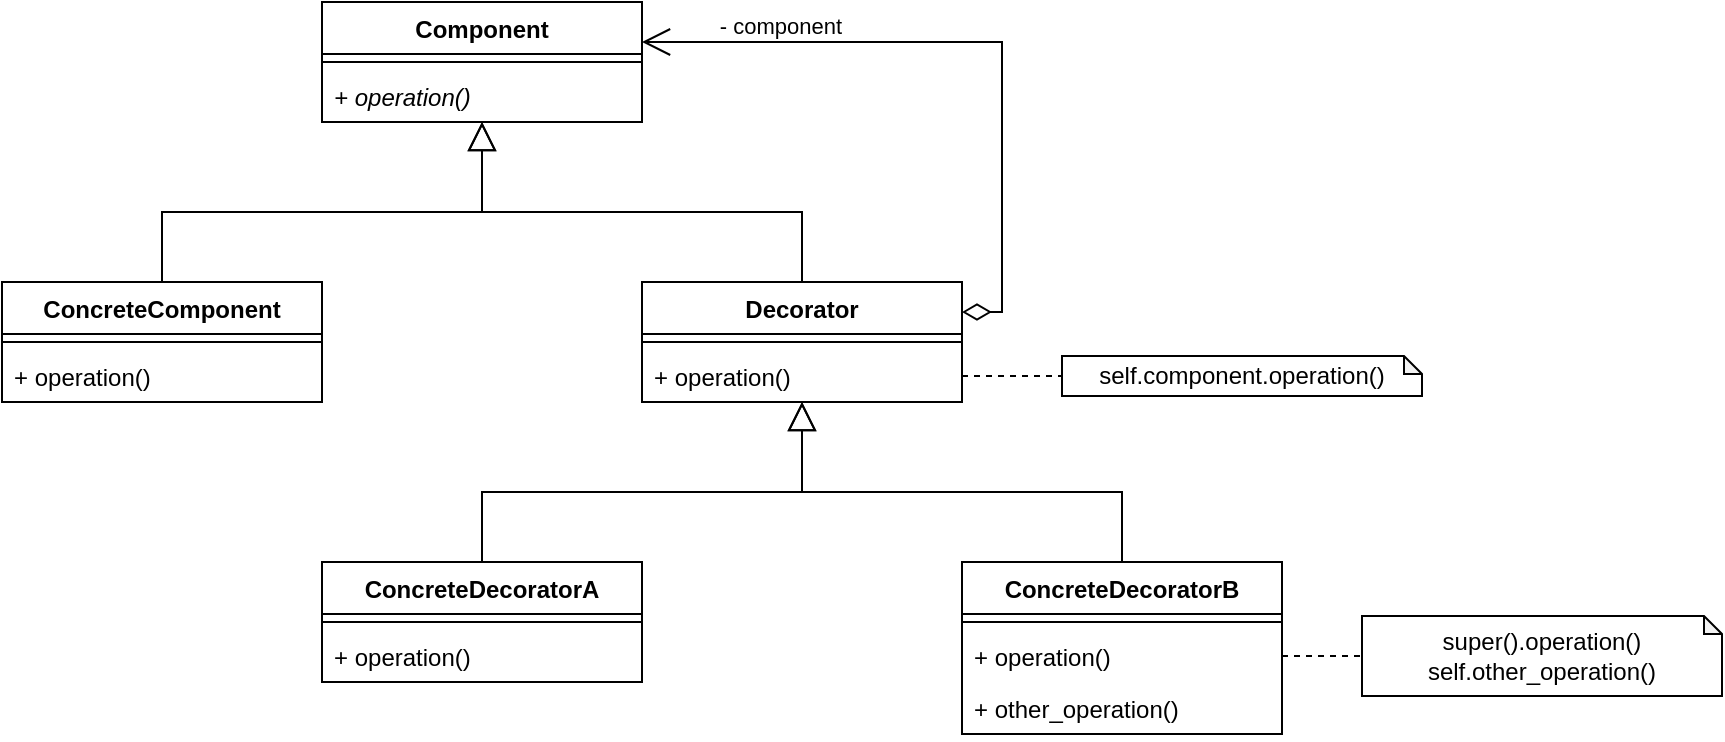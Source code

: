 <mxfile version="13.7.9" type="device"><diagram id="alpGWZSTrSD_f3NUVycR" name="Página-1"><mxGraphModel dx="1086" dy="806" grid="1" gridSize="10" guides="1" tooltips="1" connect="1" arrows="1" fold="1" page="1" pageScale="1" pageWidth="827" pageHeight="1169" math="0" shadow="0"><root><mxCell id="0"/><mxCell id="1" parent="0"/><mxCell id="Ly3-QoAH2uvtGyuTFiNB-25" style="edgeStyle=orthogonalEdgeStyle;rounded=0;orthogonalLoop=1;jettySize=auto;html=1;exitX=0.5;exitY=0;exitDx=0;exitDy=0;startSize=12;endArrow=block;endFill=0;endSize=12;" parent="1" source="Ly3-QoAH2uvtGyuTFiNB-17" target="Ly3-QoAH2uvtGyuTFiNB-9" edge="1"><mxGeometry relative="1" as="geometry"/></mxCell><mxCell id="Ly3-QoAH2uvtGyuTFiNB-17" value="ConcreteDecoratorA" style="swimlane;fontStyle=1;align=center;verticalAlign=top;childLayout=stackLayout;horizontal=1;startSize=26;horizontalStack=0;resizeParent=1;resizeParentMax=0;resizeLast=0;collapsible=1;marginBottom=0;" parent="1" vertex="1"><mxGeometry x="200" y="360" width="160" height="60" as="geometry"/></mxCell><mxCell id="Ly3-QoAH2uvtGyuTFiNB-19" value="" style="line;strokeWidth=1;fillColor=none;align=left;verticalAlign=middle;spacingTop=-1;spacingLeft=3;spacingRight=3;rotatable=0;labelPosition=right;points=[];portConstraint=eastwest;" parent="Ly3-QoAH2uvtGyuTFiNB-17" vertex="1"><mxGeometry y="26" width="160" height="8" as="geometry"/></mxCell><mxCell id="Ly3-QoAH2uvtGyuTFiNB-20" value="+ operation()" style="text;strokeColor=none;fillColor=none;align=left;verticalAlign=top;spacingLeft=4;spacingRight=4;overflow=hidden;rotatable=0;points=[[0,0.5],[1,0.5]];portConstraint=eastwest;" parent="Ly3-QoAH2uvtGyuTFiNB-17" vertex="1"><mxGeometry y="34" width="160" height="26" as="geometry"/></mxCell><mxCell id="Ly3-QoAH2uvtGyuTFiNB-24" style="edgeStyle=orthogonalEdgeStyle;rounded=0;orthogonalLoop=1;jettySize=auto;html=1;exitX=0.5;exitY=0;exitDx=0;exitDy=0;startSize=12;endArrow=block;endFill=0;endSize=12;" parent="1" source="Ly3-QoAH2uvtGyuTFiNB-13" target="Ly3-QoAH2uvtGyuTFiNB-9" edge="1"><mxGeometry relative="1" as="geometry"/></mxCell><mxCell id="Ly3-QoAH2uvtGyuTFiNB-31" style="edgeStyle=orthogonalEdgeStyle;rounded=0;orthogonalLoop=1;jettySize=auto;html=1;dashed=1;startArrow=none;startFill=0;startSize=12;endArrow=none;endFill=0;endSize=12;" parent="1" source="Ly3-QoAH2uvtGyuTFiNB-16" target="Ly3-QoAH2uvtGyuTFiNB-30" edge="1"><mxGeometry relative="1" as="geometry"><mxPoint x="680" y="403" as="sourcePoint"/><Array as="points"/></mxGeometry></mxCell><mxCell id="Ly3-QoAH2uvtGyuTFiNB-13" value="ConcreteDecoratorB" style="swimlane;fontStyle=1;align=center;verticalAlign=top;childLayout=stackLayout;horizontal=1;startSize=26;horizontalStack=0;resizeParent=1;resizeParentMax=0;resizeLast=0;collapsible=1;marginBottom=0;" parent="1" vertex="1"><mxGeometry x="520" y="360" width="160" height="86" as="geometry"/></mxCell><mxCell id="Ly3-QoAH2uvtGyuTFiNB-15" value="" style="line;strokeWidth=1;fillColor=none;align=left;verticalAlign=middle;spacingTop=-1;spacingLeft=3;spacingRight=3;rotatable=0;labelPosition=right;points=[];portConstraint=eastwest;" parent="Ly3-QoAH2uvtGyuTFiNB-13" vertex="1"><mxGeometry y="26" width="160" height="8" as="geometry"/></mxCell><mxCell id="Ly3-QoAH2uvtGyuTFiNB-16" value="+ operation()" style="text;strokeColor=none;fillColor=none;align=left;verticalAlign=top;spacingLeft=4;spacingRight=4;overflow=hidden;rotatable=0;points=[[0,0.5],[1,0.5]];portConstraint=eastwest;" parent="Ly3-QoAH2uvtGyuTFiNB-13" vertex="1"><mxGeometry y="34" width="160" height="26" as="geometry"/></mxCell><mxCell id="Ly3-QoAH2uvtGyuTFiNB-21" value="+ other_operation()" style="text;strokeColor=none;fillColor=none;align=left;verticalAlign=top;spacingLeft=4;spacingRight=4;overflow=hidden;rotatable=0;points=[[0,0.5],[1,0.5]];portConstraint=eastwest;" parent="Ly3-QoAH2uvtGyuTFiNB-13" vertex="1"><mxGeometry y="60" width="160" height="26" as="geometry"/></mxCell><mxCell id="Ly3-QoAH2uvtGyuTFiNB-23" style="edgeStyle=orthogonalEdgeStyle;rounded=0;orthogonalLoop=1;jettySize=auto;html=1;exitX=0.5;exitY=0;exitDx=0;exitDy=0;endArrow=block;endFill=0;startSize=12;endSize=12;" parent="1" source="Ly3-QoAH2uvtGyuTFiNB-9" target="Ly3-QoAH2uvtGyuTFiNB-1" edge="1"><mxGeometry relative="1" as="geometry"/></mxCell><mxCell id="Ly3-QoAH2uvtGyuTFiNB-26" style="edgeStyle=orthogonalEdgeStyle;rounded=0;orthogonalLoop=1;jettySize=auto;html=1;exitX=1;exitY=0.25;exitDx=0;exitDy=0;startSize=12;endArrow=open;endFill=0;endSize=12;startArrow=diamondThin;startFill=0;" parent="1" source="Ly3-QoAH2uvtGyuTFiNB-9" target="Ly3-QoAH2uvtGyuTFiNB-1" edge="1"><mxGeometry relative="1" as="geometry"><Array as="points"><mxPoint x="540" y="235"/><mxPoint x="540" y="100"/></Array></mxGeometry></mxCell><mxCell id="Ly3-QoAH2uvtGyuTFiNB-27" value="- component" style="edgeLabel;html=1;align=center;verticalAlign=middle;resizable=0;points=[];" parent="Ly3-QoAH2uvtGyuTFiNB-26" vertex="1" connectable="0"><mxGeometry x="0.57" relative="1" as="geometry"><mxPoint x="-3" y="-8" as="offset"/></mxGeometry></mxCell><mxCell id="Ly3-QoAH2uvtGyuTFiNB-9" value="Decorator" style="swimlane;fontStyle=1;align=center;verticalAlign=top;childLayout=stackLayout;horizontal=1;startSize=26;horizontalStack=0;resizeParent=1;resizeParentMax=0;resizeLast=0;collapsible=1;marginBottom=0;" parent="1" vertex="1"><mxGeometry x="360" y="220" width="160" height="60" as="geometry"/></mxCell><mxCell id="Ly3-QoAH2uvtGyuTFiNB-11" value="" style="line;strokeWidth=1;fillColor=none;align=left;verticalAlign=middle;spacingTop=-1;spacingLeft=3;spacingRight=3;rotatable=0;labelPosition=right;points=[];portConstraint=eastwest;" parent="Ly3-QoAH2uvtGyuTFiNB-9" vertex="1"><mxGeometry y="26" width="160" height="8" as="geometry"/></mxCell><mxCell id="Ly3-QoAH2uvtGyuTFiNB-12" value="+ operation()" style="text;strokeColor=none;fillColor=none;align=left;verticalAlign=top;spacingLeft=4;spacingRight=4;overflow=hidden;rotatable=0;points=[[0,0.5],[1,0.5]];portConstraint=eastwest;" parent="Ly3-QoAH2uvtGyuTFiNB-9" vertex="1"><mxGeometry y="34" width="160" height="26" as="geometry"/></mxCell><mxCell id="Ly3-QoAH2uvtGyuTFiNB-22" style="edgeStyle=orthogonalEdgeStyle;rounded=0;orthogonalLoop=1;jettySize=auto;html=1;exitX=0.5;exitY=0;exitDx=0;exitDy=0;endSize=12;endArrow=block;endFill=0;" parent="1" source="Ly3-QoAH2uvtGyuTFiNB-5" target="Ly3-QoAH2uvtGyuTFiNB-1" edge="1"><mxGeometry relative="1" as="geometry"/></mxCell><mxCell id="Ly3-QoAH2uvtGyuTFiNB-5" value="ConcreteComponent" style="swimlane;fontStyle=1;align=center;verticalAlign=top;childLayout=stackLayout;horizontal=1;startSize=26;horizontalStack=0;resizeParent=1;resizeParentMax=0;resizeLast=0;collapsible=1;marginBottom=0;" parent="1" vertex="1"><mxGeometry x="40" y="220" width="160" height="60" as="geometry"/></mxCell><mxCell id="Ly3-QoAH2uvtGyuTFiNB-7" value="" style="line;strokeWidth=1;fillColor=none;align=left;verticalAlign=middle;spacingTop=-1;spacingLeft=3;spacingRight=3;rotatable=0;labelPosition=right;points=[];portConstraint=eastwest;" parent="Ly3-QoAH2uvtGyuTFiNB-5" vertex="1"><mxGeometry y="26" width="160" height="8" as="geometry"/></mxCell><mxCell id="Ly3-QoAH2uvtGyuTFiNB-8" value="+ operation()" style="text;strokeColor=none;fillColor=none;align=left;verticalAlign=top;spacingLeft=4;spacingRight=4;overflow=hidden;rotatable=0;points=[[0,0.5],[1,0.5]];portConstraint=eastwest;" parent="Ly3-QoAH2uvtGyuTFiNB-5" vertex="1"><mxGeometry y="34" width="160" height="26" as="geometry"/></mxCell><mxCell id="Ly3-QoAH2uvtGyuTFiNB-1" value="Component" style="swimlane;fontStyle=1;align=center;verticalAlign=top;childLayout=stackLayout;horizontal=1;startSize=26;horizontalStack=0;resizeParent=1;resizeParentMax=0;resizeLast=0;collapsible=1;marginBottom=0;" parent="1" vertex="1"><mxGeometry x="200" y="80" width="160" height="60" as="geometry"/></mxCell><mxCell id="Ly3-QoAH2uvtGyuTFiNB-3" value="" style="line;strokeWidth=1;fillColor=none;align=left;verticalAlign=middle;spacingTop=-1;spacingLeft=3;spacingRight=3;rotatable=0;labelPosition=right;points=[];portConstraint=eastwest;" parent="Ly3-QoAH2uvtGyuTFiNB-1" vertex="1"><mxGeometry y="26" width="160" height="8" as="geometry"/></mxCell><mxCell id="Ly3-QoAH2uvtGyuTFiNB-4" value="+ operation()" style="text;strokeColor=none;fillColor=none;align=left;verticalAlign=top;spacingLeft=4;spacingRight=4;overflow=hidden;rotatable=0;points=[[0,0.5],[1,0.5]];portConstraint=eastwest;fontStyle=2" parent="Ly3-QoAH2uvtGyuTFiNB-1" vertex="1"><mxGeometry y="34" width="160" height="26" as="geometry"/></mxCell><mxCell id="Ly3-QoAH2uvtGyuTFiNB-28" value="self.component.operation()" style="shape=note;whiteSpace=wrap;html=1;backgroundOutline=1;darkOpacity=0.05;size=9;" parent="1" vertex="1"><mxGeometry x="570" y="257" width="180" height="20" as="geometry"/></mxCell><mxCell id="Ly3-QoAH2uvtGyuTFiNB-29" style="edgeStyle=orthogonalEdgeStyle;rounded=0;orthogonalLoop=1;jettySize=auto;html=1;exitX=1;exitY=0.5;exitDx=0;exitDy=0;startArrow=none;startFill=0;startSize=12;endArrow=none;endFill=0;endSize=12;dashed=1;" parent="1" source="Ly3-QoAH2uvtGyuTFiNB-12" target="Ly3-QoAH2uvtGyuTFiNB-28" edge="1"><mxGeometry relative="1" as="geometry"/></mxCell><mxCell id="Ly3-QoAH2uvtGyuTFiNB-30" value="super().operation()&lt;br&gt;self.other_operation()" style="shape=note;whiteSpace=wrap;html=1;backgroundOutline=1;darkOpacity=0.05;size=9;" parent="1" vertex="1"><mxGeometry x="720" y="387" width="180" height="40" as="geometry"/></mxCell></root></mxGraphModel></diagram></mxfile>